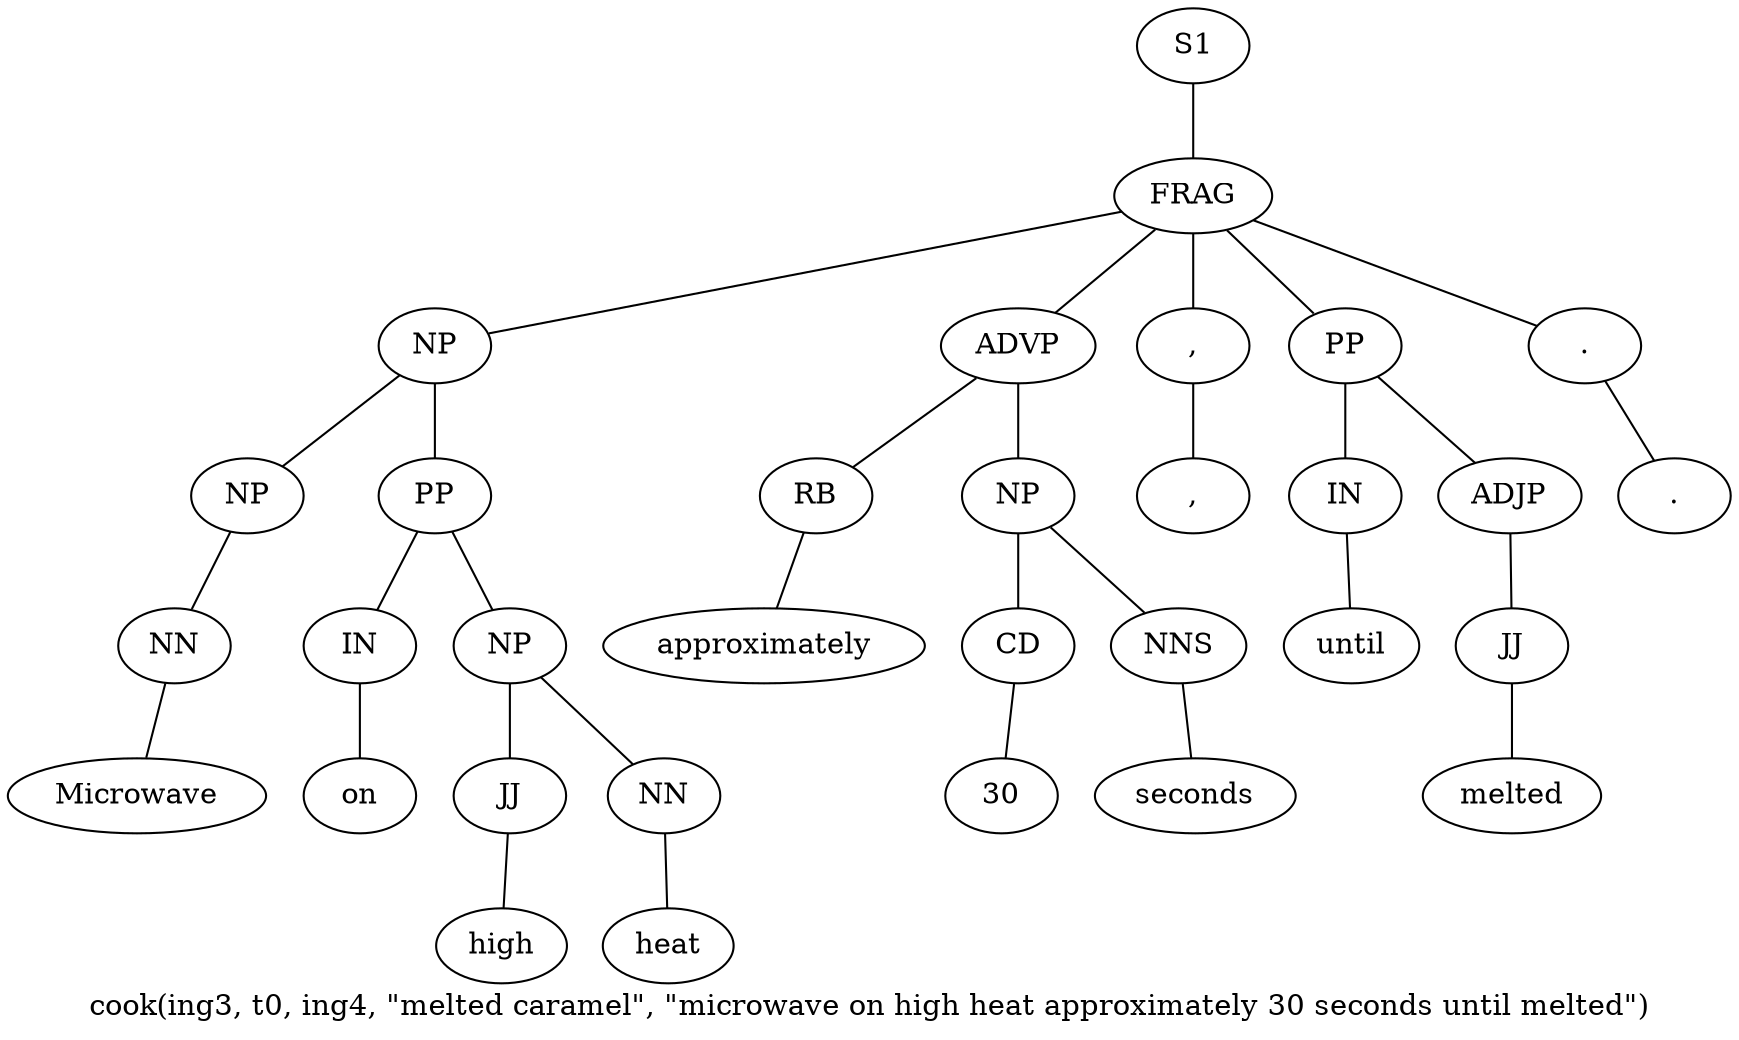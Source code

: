 graph SyntaxGraph {
	label = "cook(ing3, t0, ing4, \"melted caramel\", \"microwave on high heat approximately 30 seconds until melted\")";
	Node0 [label="S1"];
	Node1 [label="FRAG"];
	Node2 [label="NP"];
	Node3 [label="NP"];
	Node4 [label="NN"];
	Node5 [label="Microwave"];
	Node6 [label="PP"];
	Node7 [label="IN"];
	Node8 [label="on"];
	Node9 [label="NP"];
	Node10 [label="JJ"];
	Node11 [label="high"];
	Node12 [label="NN"];
	Node13 [label="heat"];
	Node14 [label="ADVP"];
	Node15 [label="RB"];
	Node16 [label="approximately"];
	Node17 [label="NP"];
	Node18 [label="CD"];
	Node19 [label="30"];
	Node20 [label="NNS"];
	Node21 [label="seconds"];
	Node22 [label=","];
	Node23 [label=","];
	Node24 [label="PP"];
	Node25 [label="IN"];
	Node26 [label="until"];
	Node27 [label="ADJP"];
	Node28 [label="JJ"];
	Node29 [label="melted"];
	Node30 [label="."];
	Node31 [label="."];

	Node0 -- Node1;
	Node1 -- Node2;
	Node1 -- Node14;
	Node1 -- Node22;
	Node1 -- Node24;
	Node1 -- Node30;
	Node2 -- Node3;
	Node2 -- Node6;
	Node3 -- Node4;
	Node4 -- Node5;
	Node6 -- Node7;
	Node6 -- Node9;
	Node7 -- Node8;
	Node9 -- Node10;
	Node9 -- Node12;
	Node10 -- Node11;
	Node12 -- Node13;
	Node14 -- Node15;
	Node14 -- Node17;
	Node15 -- Node16;
	Node17 -- Node18;
	Node17 -- Node20;
	Node18 -- Node19;
	Node20 -- Node21;
	Node22 -- Node23;
	Node24 -- Node25;
	Node24 -- Node27;
	Node25 -- Node26;
	Node27 -- Node28;
	Node28 -- Node29;
	Node30 -- Node31;
}